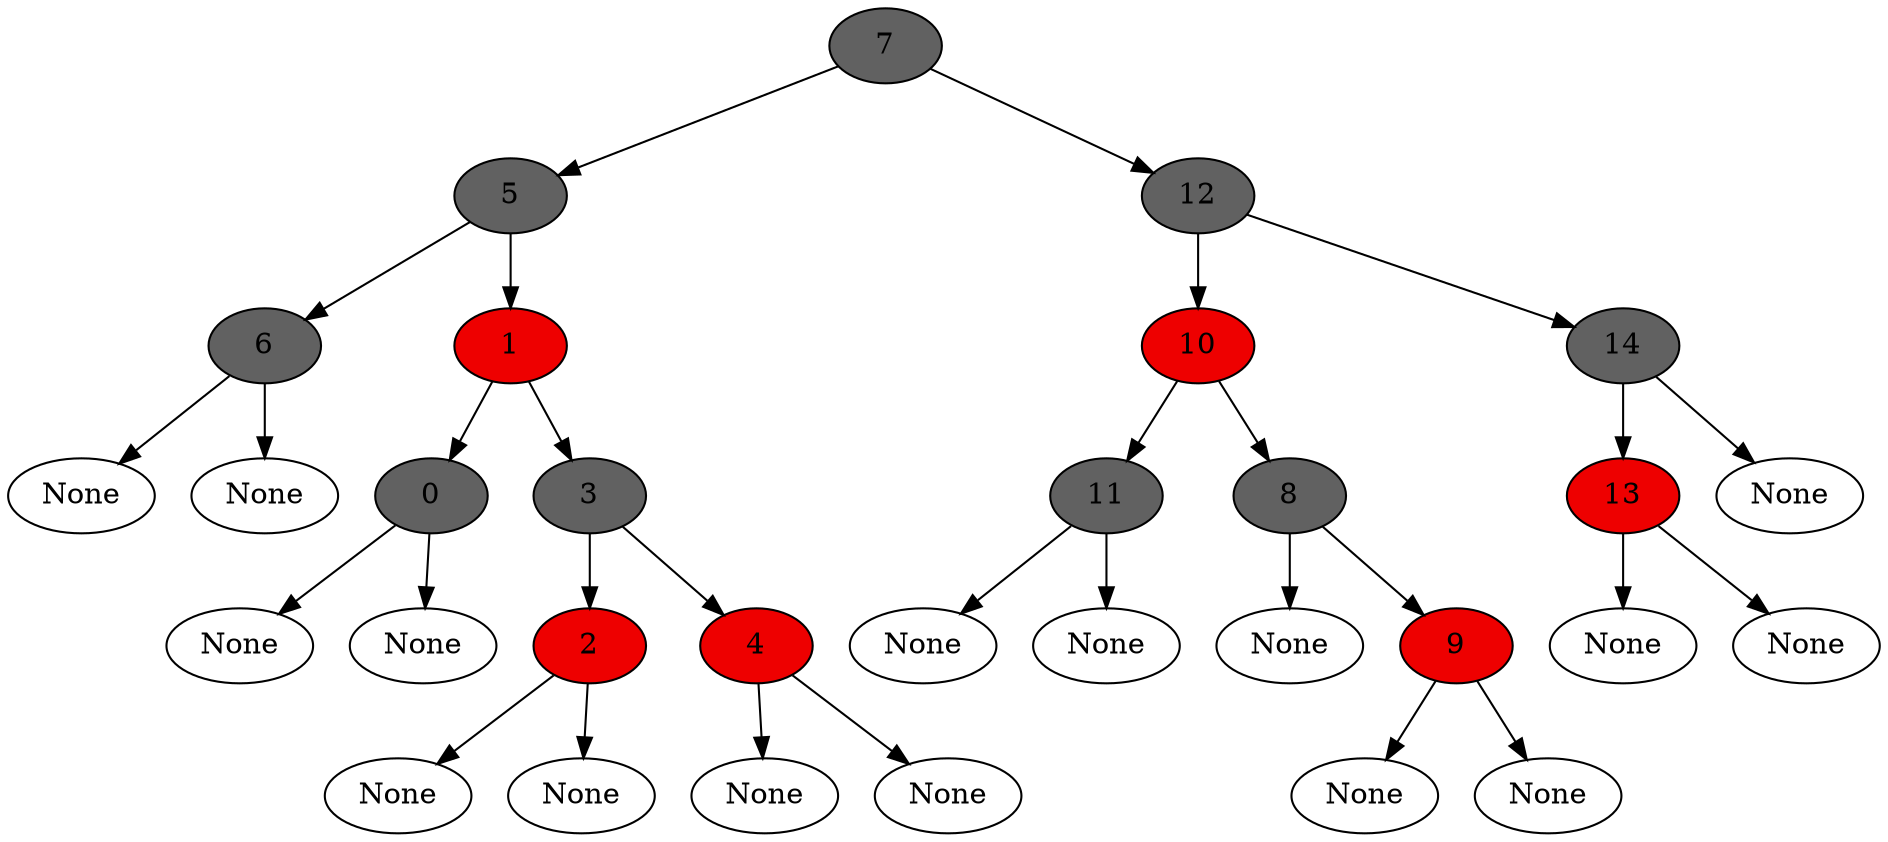 digraph {
	2 [fillcolor=red2 style=filled]
	node_left0 [label=None]
	node_right0 [label=None]
	2 -> node_right0
	2 -> node_left0
	6 [fillcolor=gray38 style=filled]
	node_left1 [label=None]
	node_right1 [label=None]
	6 -> node_right1
	6 -> node_left1
	5 [fillcolor=gray38 style=filled]
	1 [fillcolor=red2 style=filled]
	6 [fillcolor=gray38 style=filled]
	5 -> 6
	5 -> 1
	12 [fillcolor=gray38 style=filled]
	10 [fillcolor=red2 style=filled]
	14 [fillcolor=gray38 style=filled]
	12 -> 14
	12 -> 10
	7 [fillcolor=gray38 style=filled]
	5 [fillcolor=gray38 style=filled]
	12 [fillcolor=gray38 style=filled]
	7 -> 12
	7 -> 5
	14 [fillcolor=gray38 style=filled]
	13 [fillcolor=red2 style=filled]
	node_right5 [label=None]
	14 -> node_right5
	14 -> 13
	11 [fillcolor=gray38 style=filled]
	node_left6 [label=None]
	node_right6 [label=None]
	11 -> node_right6
	11 -> node_left6
	10 [fillcolor=red2 style=filled]
	8 [fillcolor=gray38 style=filled]
	11 [fillcolor=gray38 style=filled]
	10 -> 11
	10 -> 8
	0 [fillcolor=gray38 style=filled]
	node_left8 [label=None]
	node_right8 [label=None]
	0 -> node_right8
	0 -> node_left8
	1 [fillcolor=red2 style=filled]
	0 [fillcolor=gray38 style=filled]
	3 [fillcolor=gray38 style=filled]
	1 -> 3
	1 -> 0
	4 [fillcolor=red2 style=filled]
	node_left10 [label=None]
	node_right10 [label=None]
	4 -> node_right10
	4 -> node_left10
	8 [fillcolor=gray38 style=filled]
	node_left11 [label=None]
	9 [fillcolor=red2 style=filled]
	8 -> 9
	8 -> node_left11
	13 [fillcolor=red2 style=filled]
	node_left12 [label=None]
	node_right12 [label=None]
	13 -> node_right12
	13 -> node_left12
	9 [fillcolor=red2 style=filled]
	node_left13 [label=None]
	node_right13 [label=None]
	9 -> node_right13
	9 -> node_left13
	3 [fillcolor=gray38 style=filled]
	2 [fillcolor=red2 style=filled]
	4 [fillcolor=red2 style=filled]
	3 -> 4
	3 -> 2
}
